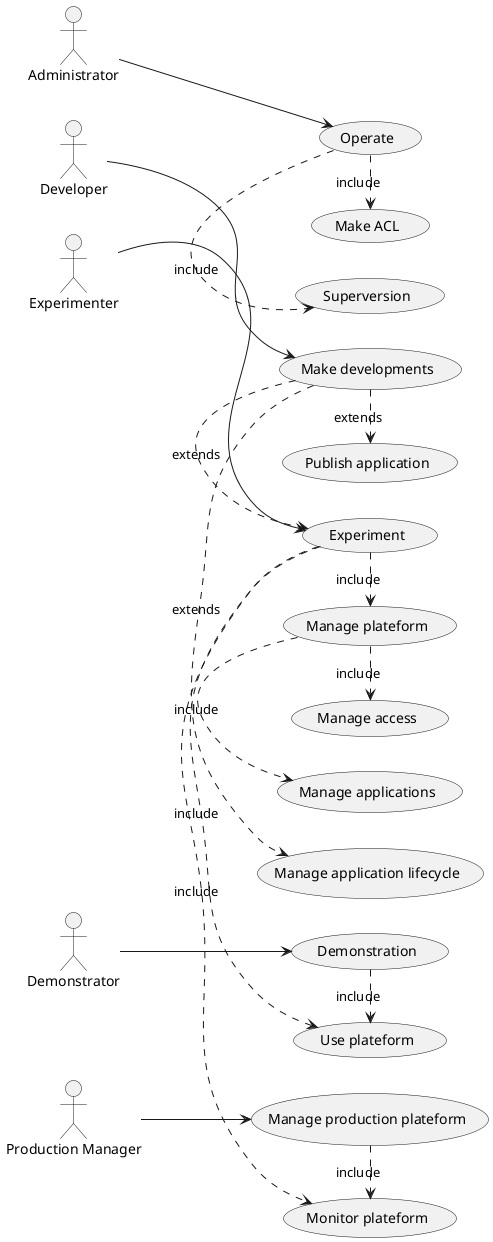 @startuml
'default
left to right direction


:developer: as "Developer"
:experimenter: as "Experimenter"
:productionManager: as "Production Manager"
:admin: as "Administrator"
:demonstrator: as "Demonstrator"


(development) as "Make developments"

(manageApplicationLifecycle) as "Manage application lifecycle"

(experiment) as "Experiment"

(manageProductionPlatform) as "Manage production plateform"
(usePlatform) as "Use plateform"

(managePlatform) as "Manage plateform"
(manageApplication) as "Manage applications"
(manageAccess) as "Manage access"

(publishApplication) as "Publish application"

(monitorPlatform) as "Monitor plateform"

(operate) as "Operate"
(superversion) as "Superversion"
(acl) as "Make ACL"

(demonstrate) as "Demonstration"

developer --> (development)
experimenter --> (experiment)
productionManager --> (manageProductionPlatform)
demonstrator --> (demonstrate)
admin --> (operate)


(development) .> (manageApplicationLifecycle) : extends
(development) .> (experiment) : extends
(development) .> (publishApplication) : extends

(experiment) .> (usePlatform) : include
(experiment) .> (managePlatform) : include
(managePlatform) .> (manageApplication) : include
(managePlatform) .> (manageAccess) : include

(experiment) .> (monitorPlatform) : include
(manageProductionPlatform) .> (monitorPlatform) : include

(operate) .> (superversion) : include
(operate) .> (acl) : include

(demonstrate) .> (usePlatform) : include

@enduml

